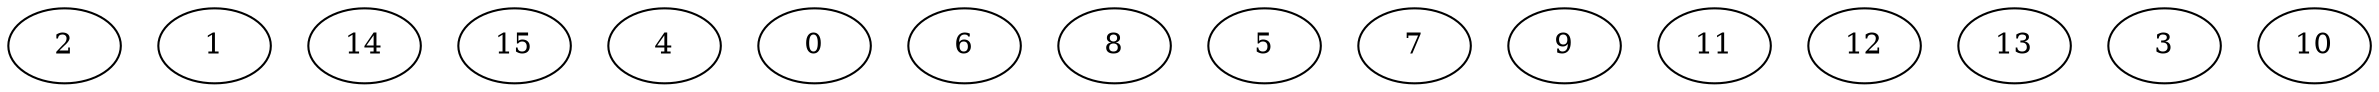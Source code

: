 digraph "Independent_Nodes_16_WeightType_Random#3_Heterogeneous-4-2" {
2 [Weight=10];
1 [Weight=9];
14 [Weight=9];
15 [Weight=7];
4 [Weight=6];
0 [Weight=5];
6 [Weight=4];
8 [Weight=4];
5 [Weight=3];
7 [Weight=3];
9 [Weight=3];
11 [Weight=3];
12 [Weight=3];
13 [Weight=3];
3 [Weight=2];
10 [Weight=2];

}
